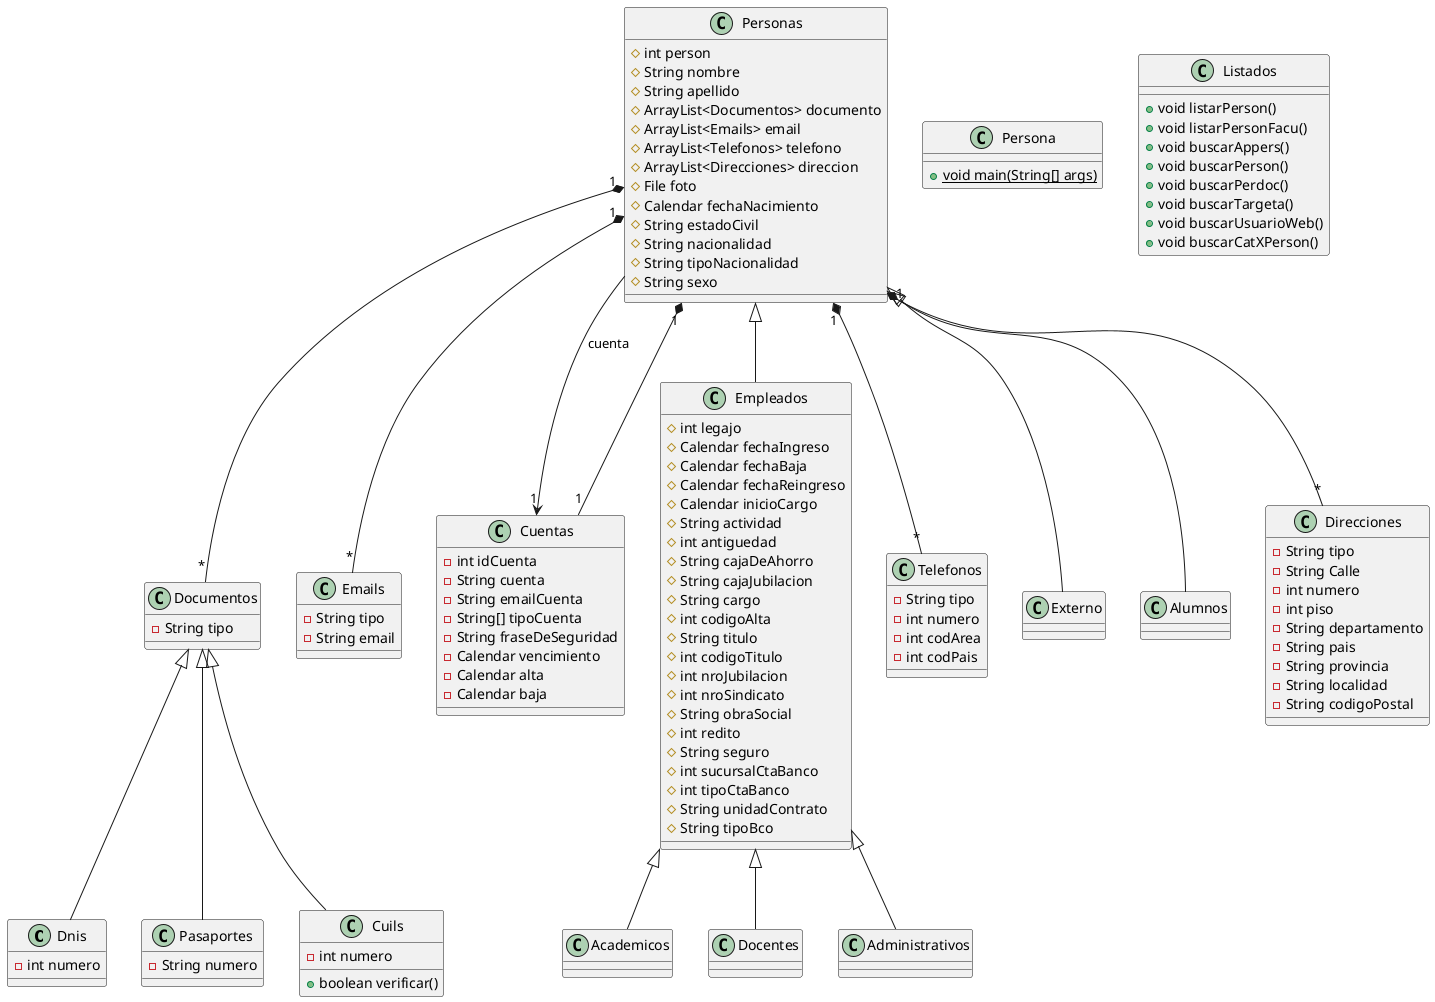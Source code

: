 @startuml
class Dnis [[java:personas.Dnis]] {
	-int numero
}
class Documentos [[java:personas.Documentos]] {
}
abstract class Documentos [[java:personas.Documentos]] {
	-String tipo
}
class Emails [[java:personas.Emails]] {
	-String tipo
	-String email
}
class Cuentas [[java:personas.Cuentas]] {
	-int idCuenta
	-String cuenta
	-String emailCuenta
	-String[] tipoCuenta
	-String fraseDeSeguridad
	-Calendar vencimiento
	-Calendar alta
	-Calendar baja
}
class Academicos [[java:personas.Academicos]] {
}
class Empleados [[java:personas.Empleados]] {
}
class Telefonos [[java:personas.Telefonos]] {
	-String tipo
	-int numero
	-int codArea
	-int codPais
}
class Externo [[java:personas.Externo]] {
}
class Personas [[java:personas.Personas]] {
}
abstract class Empleados [[java:personas.Empleados]] {
	#int legajo
	#Calendar fechaIngreso
	#Calendar fechaBaja
	#Calendar fechaReingreso
	#Calendar inicioCargo
	#String actividad
	#int antiguedad
	#String cajaDeAhorro
	#String cajaJubilacion
	#String cargo
	#int codigoAlta
	#String titulo
	#int codigoTitulo
	#int nroJubilacion
	#int nroSindicato
	#String obraSocial
	#int redito
	#String seguro
	#int sucursalCtaBanco
	#int tipoCtaBanco
	#String unidadContrato
	#String tipoBco
}
class Personas [[java:personas.Personas]] {
}
class Persona [[java:personas.Persona]] {
	+{static}void main(String[] args)
}
class Docentes [[java:personas.Docentes]] {
}
class Empleados [[java:personas.Empleados]] {
}
class Pasaportes [[java:personas.Pasaportes]] {
	-String numero
}
class Documentos [[java:personas.Documentos]] {
}
class Cuils [[java:personas.Cuils]] {
	-int numero
	+boolean verificar()
}
class Documentos [[java:personas.Documentos]] {
}
abstract class Personas [[java:personas.Personas]] {
	#int person
	#String nombre
	#String apellido
	#ArrayList<Documentos> documento
	#ArrayList<Emails> email
	#ArrayList<Telefonos> telefono
	#ArrayList<Direcciones> direccion
	#File foto
	#Calendar fechaNacimiento
	#String estadoCivil
	#String nacionalidad
	#String tipoNacionalidad
	#String sexo
}
class Cuentas [[java:personas.Cuentas]] {
}
class Alumnos [[java:personas.Alumnos]] {
}
class Personas [[java:personas.Personas]] {
}
class Listados [[java:personas.Listados]] {
	+void listarPerson()
	+void listarPersonFacu()
	+void buscarAppers()
	+void buscarPerson()
	+void buscarPerdoc()
	+void buscarTargeta()
	+void buscarUsuarioWeb()
	+void buscarCatXPerson()
}
class Administrativos [[java:personas.Administrativos]] {
}
class Empleados [[java:personas.Empleados]] {
}
class Direcciones [[java:personas.Direcciones]] {
	-String tipo
	-String Calle
	-int numero
	-int piso
	-String departamento
	-String pais
	-String provincia
	-String localidad
	-String codigoPostal
}

Documentos <|-- Dnis
Documentos <|-- Pasaportes
Documentos <|-- Cuils
Personas <|-- Alumnos
Personas <|-- Externo
Personas <|-- Empleados
Empleados <|-- Administrativos
Empleados <|-- Academicos
Empleados <|-- Docentes
Personas --> "1" Cuentas : cuenta

Personas "1" *-- "*" Documentos
Personas "1" *-- "*" Direcciones
Personas "1" *-- "*" Telefonos
Personas "1" *-- "*" Emails
Personas "1" *-- "1" Cuentas

@enduml
